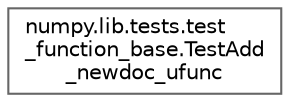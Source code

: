 digraph "Graphical Class Hierarchy"
{
 // LATEX_PDF_SIZE
  bgcolor="transparent";
  edge [fontname=Helvetica,fontsize=10,labelfontname=Helvetica,labelfontsize=10];
  node [fontname=Helvetica,fontsize=10,shape=box,height=0.2,width=0.4];
  rankdir="LR";
  Node0 [id="Node000000",label="numpy.lib.tests.test\l_function_base.TestAdd\l_newdoc_ufunc",height=0.2,width=0.4,color="grey40", fillcolor="white", style="filled",URL="$db/d58/classnumpy_1_1lib_1_1tests_1_1test__function__base_1_1TestAdd__newdoc__ufunc.html",tooltip=" "];
}
